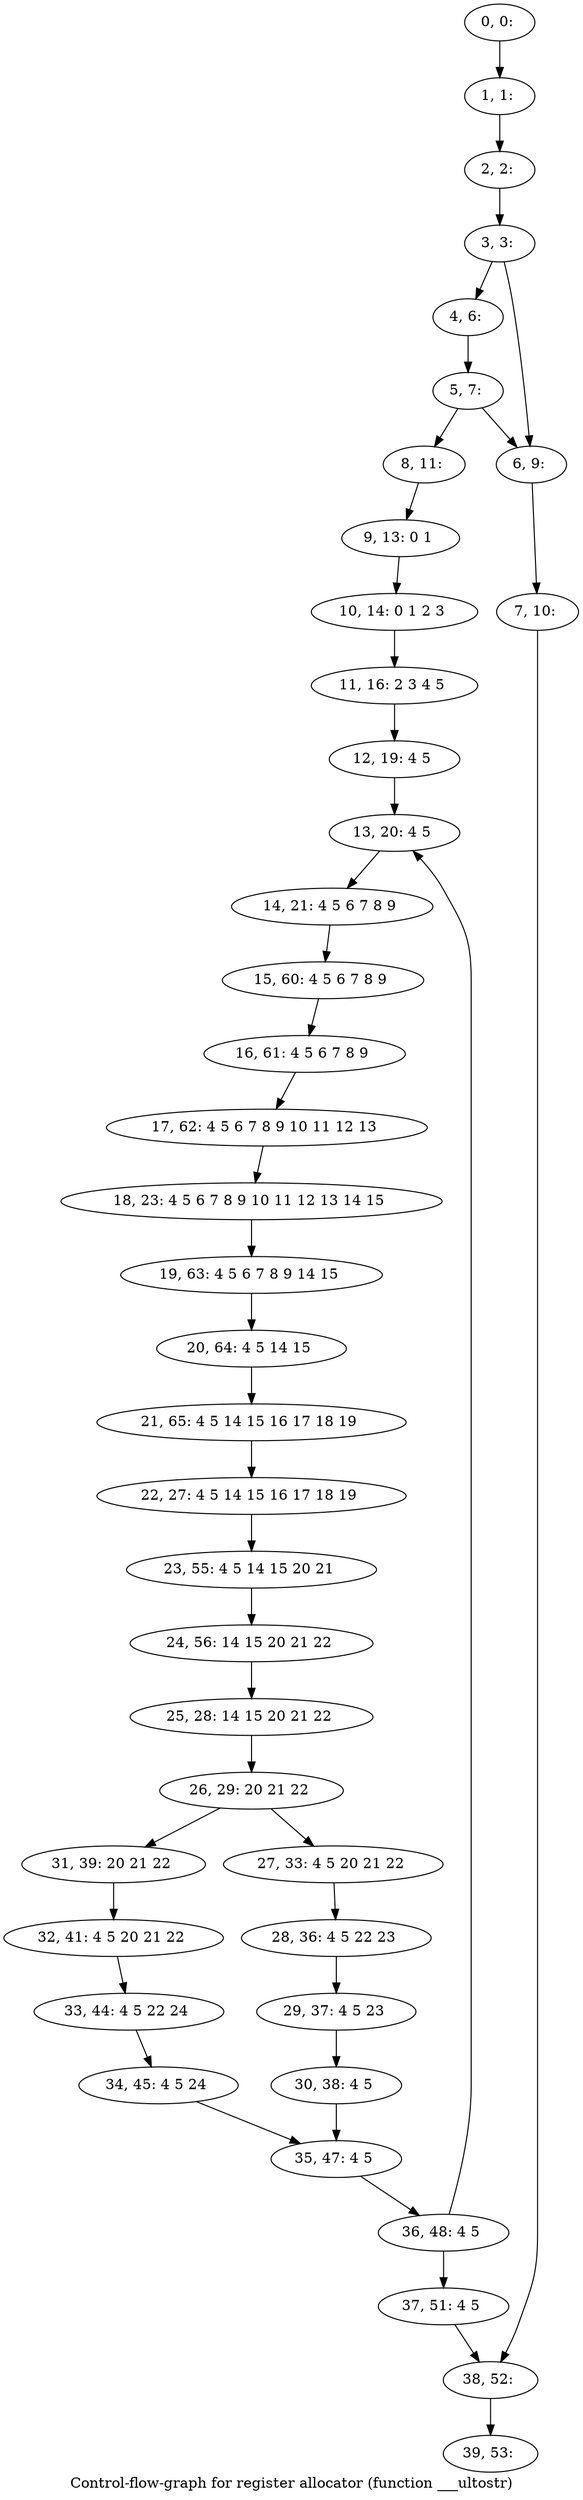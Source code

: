digraph G {
graph [label="Control-flow-graph for register allocator (function ___ultostr)"]
0[label="0, 0: "];
1[label="1, 1: "];
2[label="2, 2: "];
3[label="3, 3: "];
4[label="4, 6: "];
5[label="5, 7: "];
6[label="6, 9: "];
7[label="7, 10: "];
8[label="8, 11: "];
9[label="9, 13: 0 1 "];
10[label="10, 14: 0 1 2 3 "];
11[label="11, 16: 2 3 4 5 "];
12[label="12, 19: 4 5 "];
13[label="13, 20: 4 5 "];
14[label="14, 21: 4 5 6 7 8 9 "];
15[label="15, 60: 4 5 6 7 8 9 "];
16[label="16, 61: 4 5 6 7 8 9 "];
17[label="17, 62: 4 5 6 7 8 9 10 11 12 13 "];
18[label="18, 23: 4 5 6 7 8 9 10 11 12 13 14 15 "];
19[label="19, 63: 4 5 6 7 8 9 14 15 "];
20[label="20, 64: 4 5 14 15 "];
21[label="21, 65: 4 5 14 15 16 17 18 19 "];
22[label="22, 27: 4 5 14 15 16 17 18 19 "];
23[label="23, 55: 4 5 14 15 20 21 "];
24[label="24, 56: 14 15 20 21 22 "];
25[label="25, 28: 14 15 20 21 22 "];
26[label="26, 29: 20 21 22 "];
27[label="27, 33: 4 5 20 21 22 "];
28[label="28, 36: 4 5 22 23 "];
29[label="29, 37: 4 5 23 "];
30[label="30, 38: 4 5 "];
31[label="31, 39: 20 21 22 "];
32[label="32, 41: 4 5 20 21 22 "];
33[label="33, 44: 4 5 22 24 "];
34[label="34, 45: 4 5 24 "];
35[label="35, 47: 4 5 "];
36[label="36, 48: 4 5 "];
37[label="37, 51: 4 5 "];
38[label="38, 52: "];
39[label="39, 53: "];
0->1 ;
1->2 ;
2->3 ;
3->4 ;
3->6 ;
4->5 ;
5->6 ;
5->8 ;
6->7 ;
7->38 ;
8->9 ;
9->10 ;
10->11 ;
11->12 ;
12->13 ;
13->14 ;
14->15 ;
15->16 ;
16->17 ;
17->18 ;
18->19 ;
19->20 ;
20->21 ;
21->22 ;
22->23 ;
23->24 ;
24->25 ;
25->26 ;
26->27 ;
26->31 ;
27->28 ;
28->29 ;
29->30 ;
30->35 ;
31->32 ;
32->33 ;
33->34 ;
34->35 ;
35->36 ;
36->37 ;
36->13 ;
37->38 ;
38->39 ;
}
